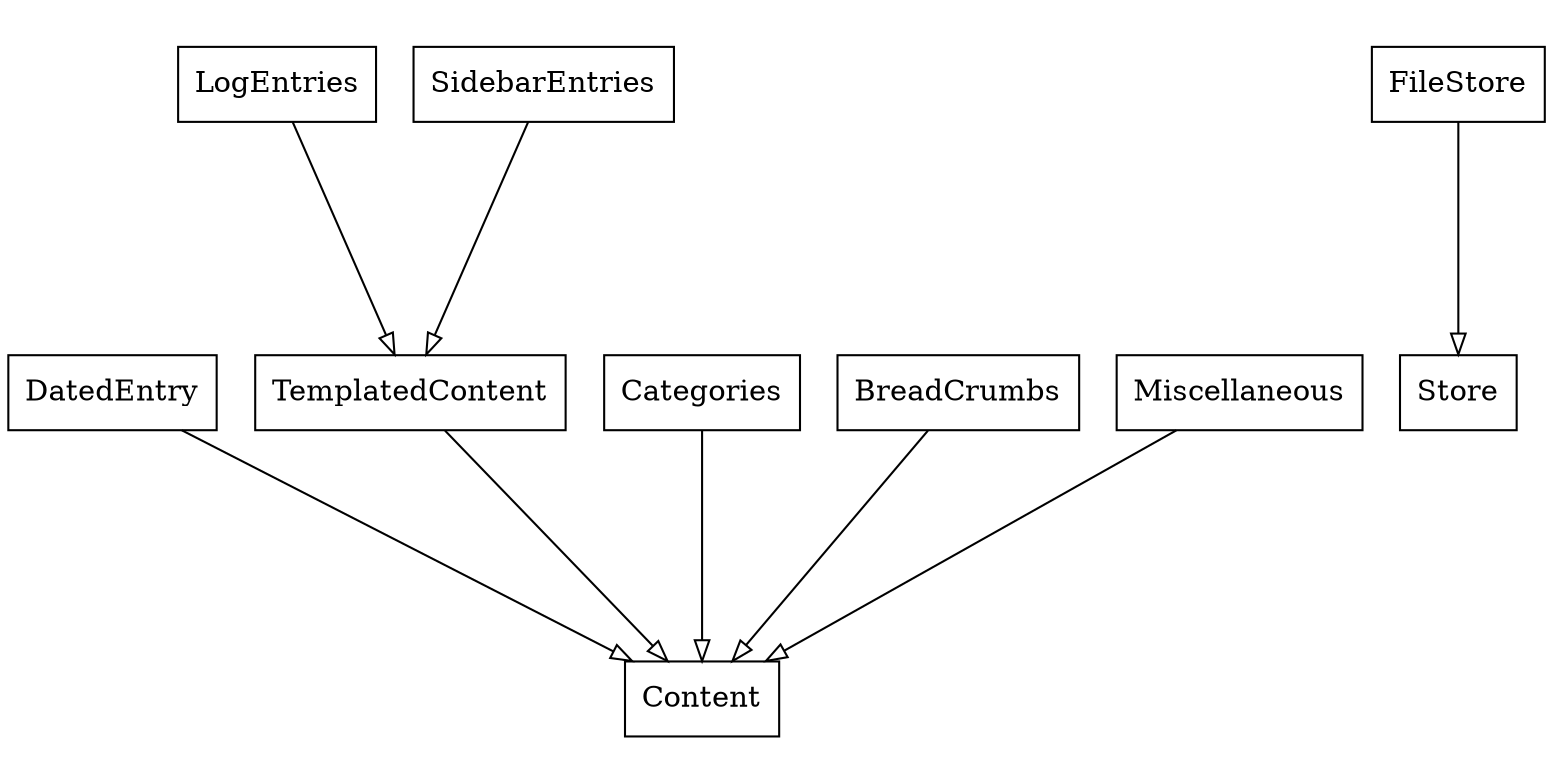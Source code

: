 digraph {
  graph [ ratio = "0.5" ]
  node [ shape = box ]
  edge [ arrowhead = empty ]
DatedEntry -> Content
TemplatedContent -> Content
LogEntries -> TemplatedContent
SidebarEntries -> TemplatedContent
Categories -> Content
BreadCrumbs -> Content
Miscellaneous -> Content
FileStore -> Store
}
